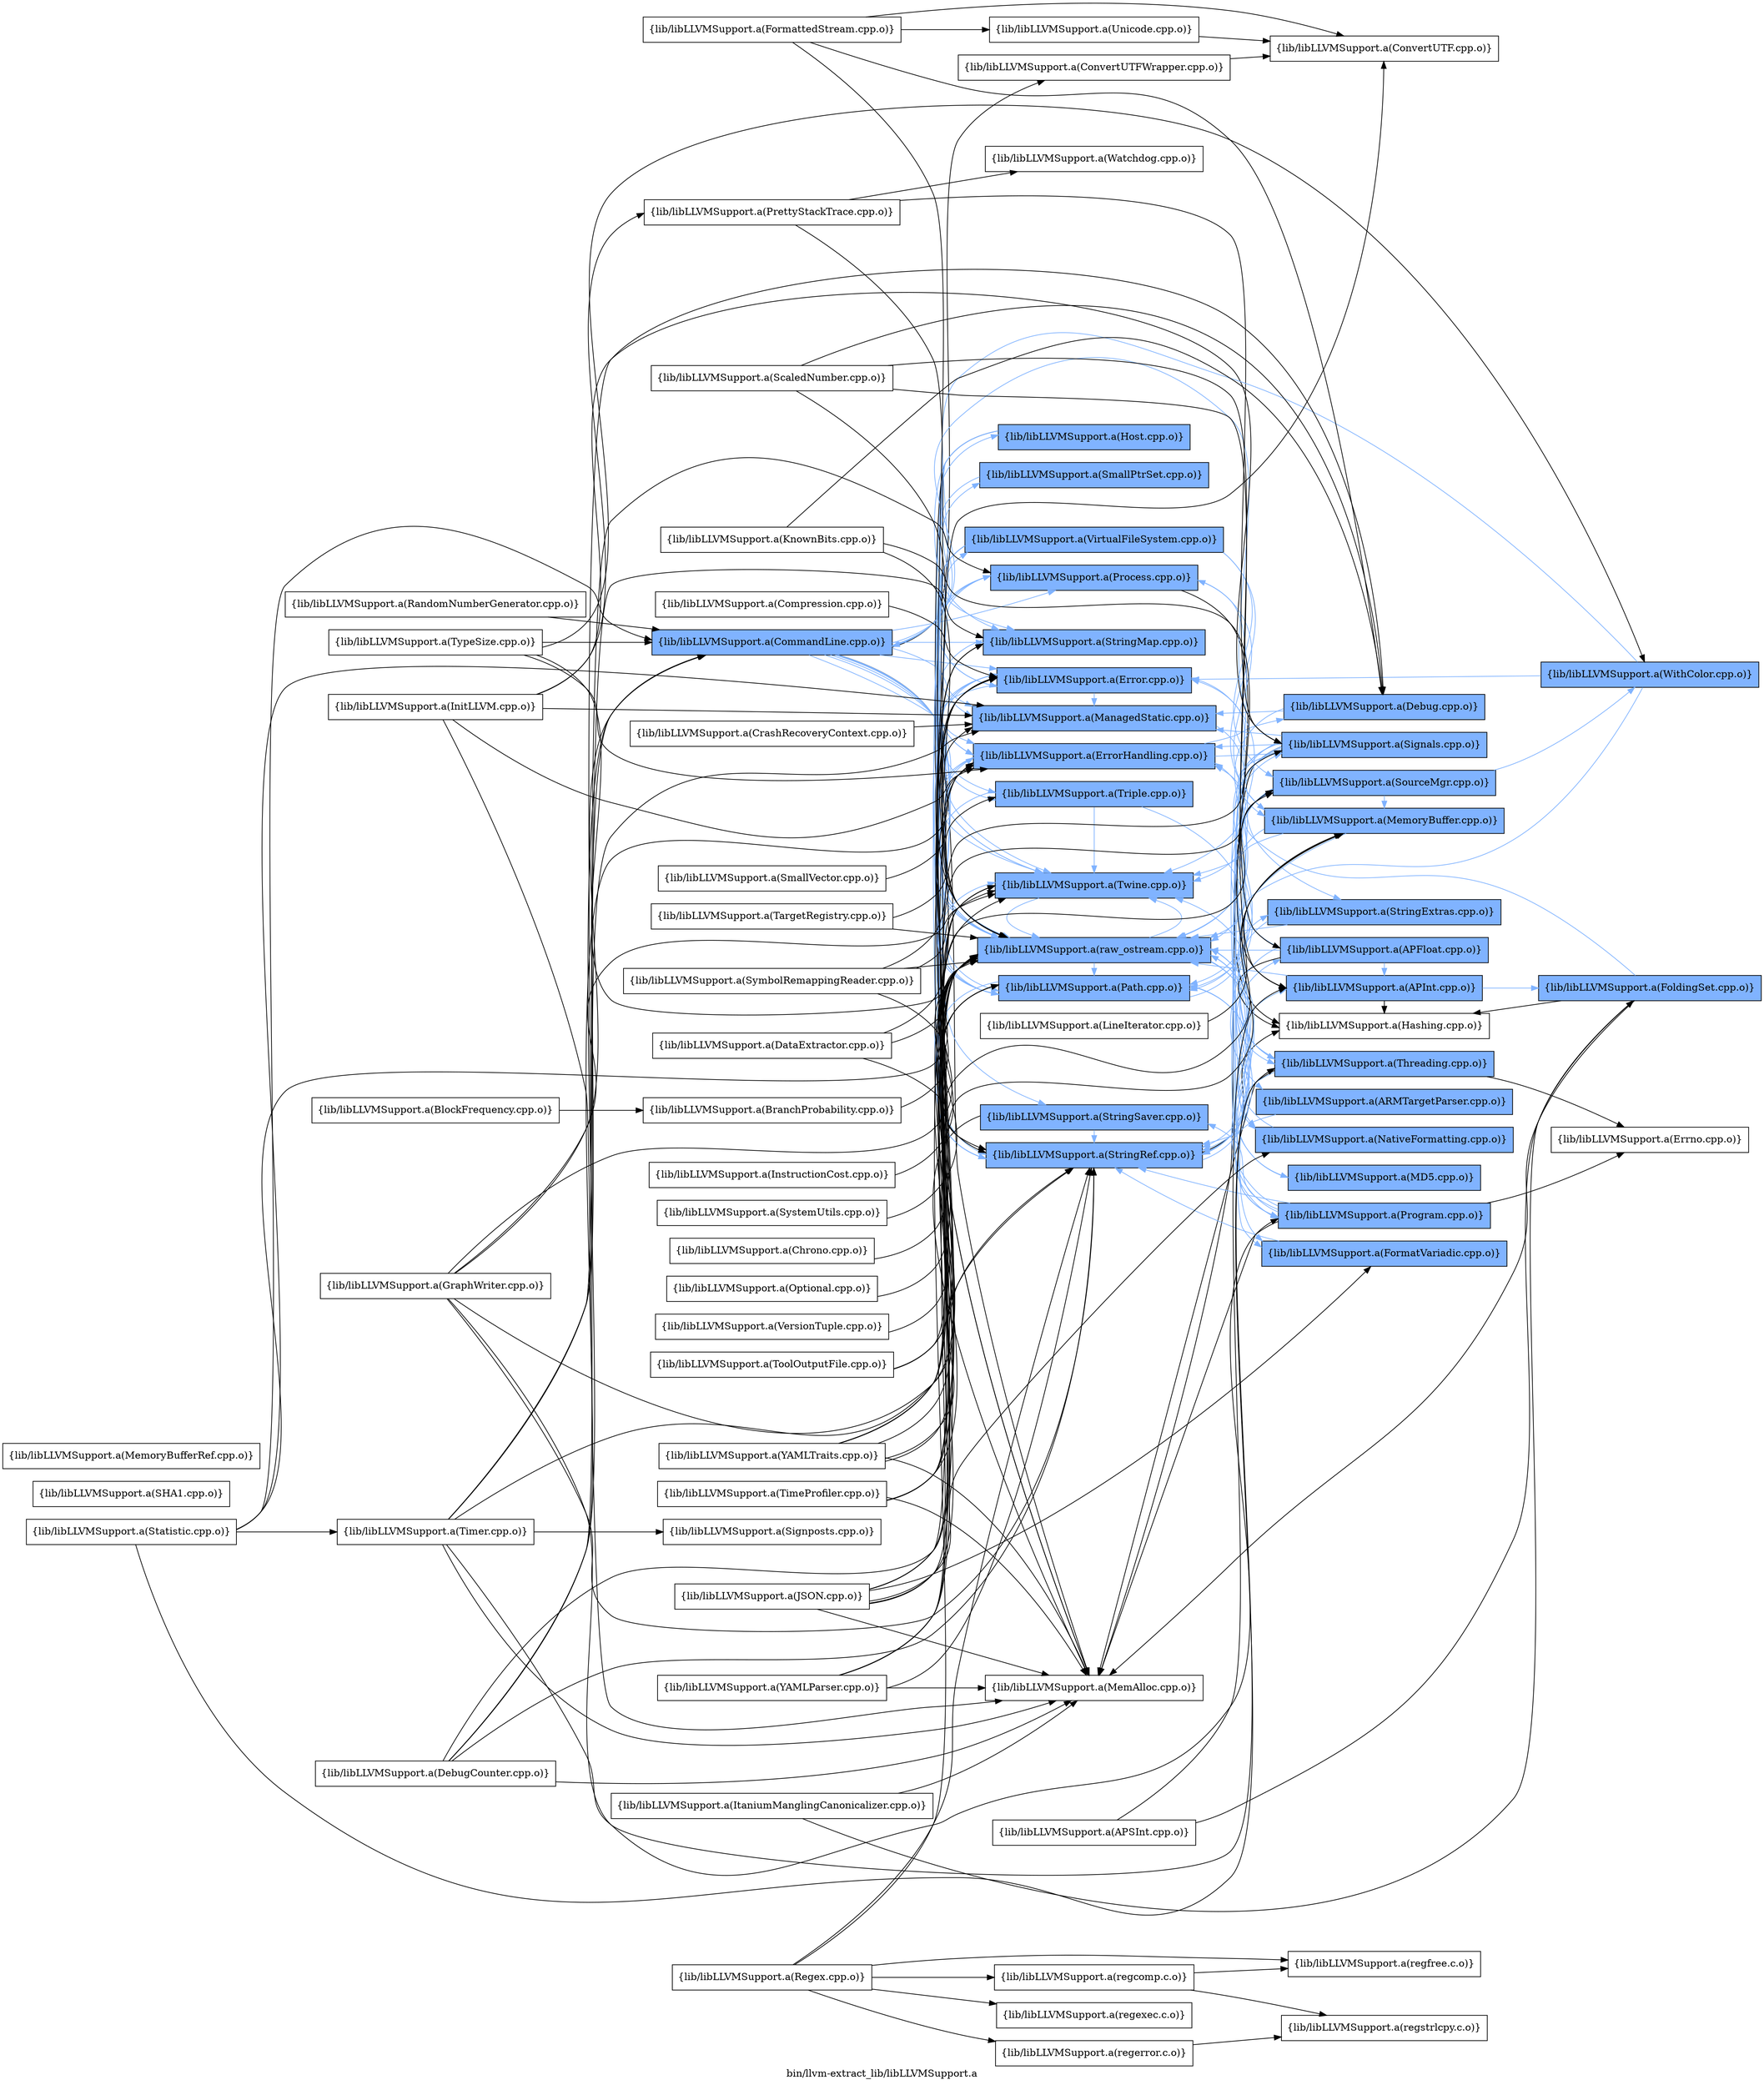 digraph "bin/llvm-extract_lib/libLLVMSupport.a" {
	label="bin/llvm-extract_lib/libLLVMSupport.a";
	rankdir=LR;
	{ rank=same; Node0x55bbb4c92db8;  }
	{ rank=same; Node0x55bbb4c92138; Node0x55bbb4c95d88; Node0x55bbb4c95068; Node0x55bbb4c919b8; Node0x55bbb4c90d38; Node0x55bbb4c91e18; Node0x55bbb4c918c8; Node0x55bbb4c90fb8; Node0x55bbb4c8d7c8; Node0x55bbb4c96698; Node0x55bbb4c960a8; Node0x55bbb4c94ca8; Node0x55bbb4c8d8b8; Node0x55bbb4c94938; Node0x55bbb4c955b8; Node0x55bbb4c94e88;  }
	{ rank=same; Node0x55bbb4c965f8; Node0x55bbb4c95978; Node0x55bbb4c8e5d8; Node0x55bbb4c8d408; Node0x55bbb4c90f68; Node0x55bbb4c8fe88; Node0x55bbb4c8e0d8; Node0x55bbb4c95a18; Node0x55bbb4c901f8; Node0x55bbb4c90798; Node0x55bbb4c8f2a8; Node0x55bbb4c8fd48; Node0x55bbb4c94208; Node0x55bbb4c8f578; Node0x55bbb4c91698;  }
	{ rank=same; Node0x55bbb4c92db8;  }
	{ rank=same; Node0x55bbb4c92138; Node0x55bbb4c95d88; Node0x55bbb4c95068; Node0x55bbb4c919b8; Node0x55bbb4c90d38; Node0x55bbb4c91e18; Node0x55bbb4c918c8; Node0x55bbb4c90fb8; Node0x55bbb4c8d7c8; Node0x55bbb4c96698; Node0x55bbb4c960a8; Node0x55bbb4c94ca8; Node0x55bbb4c8d8b8; Node0x55bbb4c94938; Node0x55bbb4c955b8; Node0x55bbb4c94e88;  }
	{ rank=same; Node0x55bbb4c965f8; Node0x55bbb4c95978; Node0x55bbb4c8e5d8; Node0x55bbb4c8d408; Node0x55bbb4c90f68; Node0x55bbb4c8fe88; Node0x55bbb4c8e0d8; Node0x55bbb4c95a18; Node0x55bbb4c901f8; Node0x55bbb4c90798; Node0x55bbb4c8f2a8; Node0x55bbb4c8fd48; Node0x55bbb4c94208; Node0x55bbb4c8f578; Node0x55bbb4c91698;  }

	Node0x55bbb4c92db8 [shape=record,shape=box,group=1,style=filled,fillcolor="0.600000 0.5 1",label="{lib/libLLVMSupport.a(CommandLine.cpp.o)}"];
	Node0x55bbb4c92db8 -> Node0x55bbb4c92138;
	Node0x55bbb4c92db8 -> Node0x55bbb4c95d88[color="0.600000 0.5 1"];
	Node0x55bbb4c92db8 -> Node0x55bbb4c95068[color="0.600000 0.5 1"];
	Node0x55bbb4c92db8 -> Node0x55bbb4c919b8[color="0.600000 0.5 1"];
	Node0x55bbb4c92db8 -> Node0x55bbb4c90d38;
	Node0x55bbb4c92db8 -> Node0x55bbb4c91e18[color="0.600000 0.5 1"];
	Node0x55bbb4c92db8 -> Node0x55bbb4c918c8[color="0.600000 0.5 1"];
	Node0x55bbb4c92db8 -> Node0x55bbb4c90fb8[color="0.600000 0.5 1"];
	Node0x55bbb4c92db8 -> Node0x55bbb4c8d7c8[color="0.600000 0.5 1"];
	Node0x55bbb4c92db8 -> Node0x55bbb4c96698[color="0.600000 0.5 1"];
	Node0x55bbb4c92db8 -> Node0x55bbb4c960a8[color="0.600000 0.5 1"];
	Node0x55bbb4c92db8 -> Node0x55bbb4c94ca8[color="0.600000 0.5 1"];
	Node0x55bbb4c92db8 -> Node0x55bbb4c8d8b8[color="0.600000 0.5 1"];
	Node0x55bbb4c92db8 -> Node0x55bbb4c94938[color="0.600000 0.5 1"];
	Node0x55bbb4c92db8 -> Node0x55bbb4c955b8[color="0.600000 0.5 1"];
	Node0x55bbb4c92db8 -> Node0x55bbb4c94e88[color="0.600000 0.5 1"];
	Node0x55bbb4c95d88 [shape=record,shape=box,group=1,style=filled,fillcolor="0.600000 0.5 1",label="{lib/libLLVMSupport.a(Error.cpp.o)}"];
	Node0x55bbb4c95d88 -> Node0x55bbb4c95068[color="0.600000 0.5 1"];
	Node0x55bbb4c95d88 -> Node0x55bbb4c919b8[color="0.600000 0.5 1"];
	Node0x55bbb4c95d88 -> Node0x55bbb4c960a8[color="0.600000 0.5 1"];
	Node0x55bbb4c95d88 -> Node0x55bbb4c8d8b8[color="0.600000 0.5 1"];
	Node0x55bbb4c8d958 [shape=record,shape=box,group=0,label="{lib/libLLVMSupport.a(InitLLVM.cpp.o)}"];
	Node0x55bbb4c8d958 -> Node0x55bbb4c95068;
	Node0x55bbb4c8d958 -> Node0x55bbb4c919b8;
	Node0x55bbb4c8d958 -> Node0x55bbb4c90d38;
	Node0x55bbb4c8d958 -> Node0x55bbb4c94168;
	Node0x55bbb4c8d958 -> Node0x55bbb4c8e5d8;
	Node0x55bbb4c919b8 [shape=record,shape=box,group=1,style=filled,fillcolor="0.600000 0.5 1",label="{lib/libLLVMSupport.a(ManagedStatic.cpp.o)}"];
	Node0x55bbb4c919b8 -> Node0x55bbb4c8d408[color="0.600000 0.5 1"];
	Node0x55bbb4c90d38 [shape=record,shape=box,group=0,label="{lib/libLLVMSupport.a(MemAlloc.cpp.o)}"];
	Node0x55bbb4c93718 [shape=record,shape=box,group=0,label="{lib/libLLVMSupport.a(Regex.cpp.o)}"];
	Node0x55bbb4c93718 -> Node0x55bbb4c8d7c8;
	Node0x55bbb4c93718 -> Node0x55bbb4c960a8;
	Node0x55bbb4c93718 -> Node0x55bbb4c8d048;
	Node0x55bbb4c93718 -> Node0x55bbb4c8dd68;
	Node0x55bbb4c93718 -> Node0x55bbb4c96148;
	Node0x55bbb4c93718 -> Node0x55bbb4c95a68;
	Node0x55bbb4c91e18 [shape=record,shape=box,group=1,style=filled,fillcolor="0.600000 0.5 1",label="{lib/libLLVMSupport.a(SmallPtrSet.cpp.o)}"];
	Node0x55bbb4c91e18 -> Node0x55bbb4c95068[color="0.600000 0.5 1"];
	Node0x55bbb4c90798 [shape=record,shape=box,group=1,style=filled,fillcolor="0.600000 0.5 1",label="{lib/libLLVMSupport.a(SourceMgr.cpp.o)}"];
	Node0x55bbb4c90798 -> Node0x55bbb4c901f8[color="0.600000 0.5 1"];
	Node0x55bbb4c90798 -> Node0x55bbb4c8d7c8[color="0.600000 0.5 1"];
	Node0x55bbb4c90798 -> Node0x55bbb4c960a8[color="0.600000 0.5 1"];
	Node0x55bbb4c90798 -> Node0x55bbb4c8f2f8[color="0.600000 0.5 1"];
	Node0x55bbb4c90798 -> Node0x55bbb4c8d8b8[color="0.600000 0.5 1"];
	Node0x55bbb4c90798 -> Node0x55bbb4c955b8[color="0.600000 0.5 1"];
	Node0x55bbb4c8d7c8 [shape=record,shape=box,group=1,style=filled,fillcolor="0.600000 0.5 1",label="{lib/libLLVMSupport.a(StringRef.cpp.o)}"];
	Node0x55bbb4c8d7c8 -> Node0x55bbb4c90f68[color="0.600000 0.5 1"];
	Node0x55bbb4c8d7c8 -> Node0x55bbb4c8fe88[color="0.600000 0.5 1"];
	Node0x55bbb4c8d7c8 -> Node0x55bbb4c95d88[color="0.600000 0.5 1"];
	Node0x55bbb4c8d7c8 -> Node0x55bbb4c8e0d8;
	Node0x55bbb4c8cfa8 [shape=record,shape=box,group=0,label="{lib/libLLVMSupport.a(SystemUtils.cpp.o)}"];
	Node0x55bbb4c8cfa8 -> Node0x55bbb4c8d8b8;
	Node0x55bbb4c92318 [shape=record,shape=box,group=0,label="{lib/libLLVMSupport.a(ToolOutputFile.cpp.o)}"];
	Node0x55bbb4c92318 -> Node0x55bbb4c8d8b8;
	Node0x55bbb4c92318 -> Node0x55bbb4c955b8;
	Node0x55bbb4c92318 -> Node0x55bbb4c8e5d8;
	Node0x55bbb4c8d8b8 [shape=record,shape=box,group=1,style=filled,fillcolor="0.600000 0.5 1",label="{lib/libLLVMSupport.a(raw_ostream.cpp.o)}"];
	Node0x55bbb4c8d8b8 -> Node0x55bbb4c95d88[color="0.600000 0.5 1"];
	Node0x55bbb4c8d8b8 -> Node0x55bbb4c95068[color="0.600000 0.5 1"];
	Node0x55bbb4c8d8b8 -> Node0x55bbb4c8f2a8[color="0.600000 0.5 1"];
	Node0x55bbb4c8d8b8 -> Node0x55bbb4c8fd48[color="0.600000 0.5 1"];
	Node0x55bbb4c8d8b8 -> Node0x55bbb4c960a8[color="0.600000 0.5 1"];
	Node0x55bbb4c8d8b8 -> Node0x55bbb4c955b8[color="0.600000 0.5 1"];
	Node0x55bbb4c8d8b8 -> Node0x55bbb4c94e88[color="0.600000 0.5 1"];
	Node0x55bbb4c8d8b8 -> Node0x55bbb4c94208[color="0.600000 0.5 1"];
	Node0x55bbb4c95978 [shape=record,shape=box,group=1,style=filled,fillcolor="0.600000 0.5 1",label="{lib/libLLVMSupport.a(Debug.cpp.o)}"];
	Node0x55bbb4c95978 -> Node0x55bbb4c919b8[color="0.600000 0.5 1"];
	Node0x55bbb4c95978 -> Node0x55bbb4c8d8b8[color="0.600000 0.5 1"];
	Node0x55bbb4c90f68 [shape=record,shape=box,group=1,style=filled,fillcolor="0.600000 0.5 1",label="{lib/libLLVMSupport.a(APFloat.cpp.o)}"];
	Node0x55bbb4c90f68 -> Node0x55bbb4c8fe88[color="0.600000 0.5 1"];
	Node0x55bbb4c90f68 -> Node0x55bbb4c95d88[color="0.600000 0.5 1"];
	Node0x55bbb4c90f68 -> Node0x55bbb4c8e0d8;
	Node0x55bbb4c90f68 -> Node0x55bbb4c8d7c8[color="0.600000 0.5 1"];
	Node0x55bbb4c90f68 -> Node0x55bbb4c8d8b8[color="0.600000 0.5 1"];
	Node0x55bbb4c8fe88 [shape=record,shape=box,group=1,style=filled,fillcolor="0.600000 0.5 1",label="{lib/libLLVMSupport.a(APInt.cpp.o)}"];
	Node0x55bbb4c8fe88 -> Node0x55bbb4c94488[color="0.600000 0.5 1"];
	Node0x55bbb4c8fe88 -> Node0x55bbb4c8e0d8;
	Node0x55bbb4c8fe88 -> Node0x55bbb4c8d8b8[color="0.600000 0.5 1"];
	Node0x55bbb4c95068 [shape=record,shape=box,group=1,style=filled,fillcolor="0.600000 0.5 1",label="{lib/libLLVMSupport.a(ErrorHandling.cpp.o)}"];
	Node0x55bbb4c95068 -> Node0x55bbb4c95978[color="0.600000 0.5 1"];
	Node0x55bbb4c95068 -> Node0x55bbb4c960a8[color="0.600000 0.5 1"];
	Node0x55bbb4c95068 -> Node0x55bbb4c8d8b8[color="0.600000 0.5 1"];
	Node0x55bbb4c95068 -> Node0x55bbb4c8e5d8[color="0.600000 0.5 1"];
	Node0x55bbb4c8f578 [shape=record,shape=box,group=1,style=filled,fillcolor="0.600000 0.5 1",label="{lib/libLLVMSupport.a(MD5.cpp.o)}"];
	Node0x55bbb4c8f578 -> Node0x55bbb4c8d8b8[color="0.600000 0.5 1"];
	Node0x55bbb4c92f98 [shape=record,shape=box,group=0,label="{lib/libLLVMSupport.a(SHA1.cpp.o)}"];
	Node0x55bbb4c918c8 [shape=record,shape=box,group=1,style=filled,fillcolor="0.600000 0.5 1",label="{lib/libLLVMSupport.a(StringMap.cpp.o)}"];
	Node0x55bbb4c918c8 -> Node0x55bbb4c95068[color="0.600000 0.5 1"];
	Node0x55bbb4c96698 [shape=record,shape=box,group=1,style=filled,fillcolor="0.600000 0.5 1",label="{lib/libLLVMSupport.a(Triple.cpp.o)}"];
	Node0x55bbb4c96698 -> Node0x55bbb4c8d7c8[color="0.600000 0.5 1"];
	Node0x55bbb4c96698 -> Node0x55bbb4c95a18[color="0.600000 0.5 1"];
	Node0x55bbb4c96698 -> Node0x55bbb4c960a8[color="0.600000 0.5 1"];
	Node0x55bbb4c8e308 [shape=record,shape=box,group=0,label="{lib/libLLVMSupport.a(TargetRegistry.cpp.o)}"];
	Node0x55bbb4c8e308 -> Node0x55bbb4c96698;
	Node0x55bbb4c8e308 -> Node0x55bbb4c8d8b8;
	Node0x55bbb4c94c58 [shape=record,shape=box,group=0,label="{lib/libLLVMSupport.a(FormattedStream.cpp.o)}"];
	Node0x55bbb4c94c58 -> Node0x55bbb4c965f8;
	Node0x55bbb4c94c58 -> Node0x55bbb4c95978;
	Node0x55bbb4c94c58 -> Node0x55bbb4c943e8;
	Node0x55bbb4c94c58 -> Node0x55bbb4c8d8b8;
	Node0x55bbb4c91698 [shape=record,shape=box,group=1,style=filled,fillcolor="0.600000 0.5 1",label="{lib/libLLVMSupport.a(StringExtras.cpp.o)}"];
	Node0x55bbb4c91698 -> Node0x55bbb4c8d7c8[color="0.600000 0.5 1"];
	Node0x55bbb4c91698 -> Node0x55bbb4c8d8b8[color="0.600000 0.5 1"];
	Node0x55bbb4c94488 [shape=record,shape=box,group=1,style=filled,fillcolor="0.600000 0.5 1",label="{lib/libLLVMSupport.a(FoldingSet.cpp.o)}"];
	Node0x55bbb4c94488 -> Node0x55bbb4c95068[color="0.600000 0.5 1"];
	Node0x55bbb4c94488 -> Node0x55bbb4c8e0d8;
	Node0x55bbb4c94488 -> Node0x55bbb4c90d38;
	Node0x55bbb4c8e0d8 [shape=record,shape=box,group=0,label="{lib/libLLVMSupport.a(Hashing.cpp.o)}"];
	Node0x55bbb4c954c8 [shape=record,shape=box,group=0,label="{lib/libLLVMSupport.a(TypeSize.cpp.o)}"];
	Node0x55bbb4c954c8 -> Node0x55bbb4c92db8;
	Node0x55bbb4c954c8 -> Node0x55bbb4c95068;
	Node0x55bbb4c954c8 -> Node0x55bbb4c8f2f8;
	Node0x55bbb4c954c8 -> Node0x55bbb4c8d8b8;
	Node0x55bbb4c960a8 [shape=record,shape=box,group=1,style=filled,fillcolor="0.600000 0.5 1",label="{lib/libLLVMSupport.a(Twine.cpp.o)}"];
	Node0x55bbb4c960a8 -> Node0x55bbb4c8d8b8[color="0.600000 0.5 1"];
	Node0x55bbb4c90fb8 [shape=record,shape=box,group=1,style=filled,fillcolor="0.600000 0.5 1",label="{lib/libLLVMSupport.a(StringSaver.cpp.o)}"];
	Node0x55bbb4c90fb8 -> Node0x55bbb4c90d38;
	Node0x55bbb4c90fb8 -> Node0x55bbb4c8d7c8[color="0.600000 0.5 1"];
	Node0x55bbb4c955b8 [shape=record,shape=box,group=1,style=filled,fillcolor="0.600000 0.5 1",label="{lib/libLLVMSupport.a(Path.cpp.o)}"];
	Node0x55bbb4c955b8 -> Node0x55bbb4c95d88[color="0.600000 0.5 1"];
	Node0x55bbb4c955b8 -> Node0x55bbb4c8f578[color="0.600000 0.5 1"];
	Node0x55bbb4c955b8 -> Node0x55bbb4c8d7c8[color="0.600000 0.5 1"];
	Node0x55bbb4c955b8 -> Node0x55bbb4c960a8[color="0.600000 0.5 1"];
	Node0x55bbb4c955b8 -> Node0x55bbb4c94e88[color="0.600000 0.5 1"];
	Node0x55bbb4c955b8 -> Node0x55bbb4c8e5d8[color="0.600000 0.5 1"];
	Node0x55bbb4c90478 [shape=record,shape=box,group=0,label="{lib/libLLVMSupport.a(Chrono.cpp.o)}"];
	Node0x55bbb4c90478 -> Node0x55bbb4c8d8b8;
	Node0x55bbb4c94168 [shape=record,shape=box,group=0,label="{lib/libLLVMSupport.a(PrettyStackTrace.cpp.o)}"];
	Node0x55bbb4c94168 -> Node0x55bbb4c8d8b8;
	Node0x55bbb4c94168 -> Node0x55bbb4c8e5d8;
	Node0x55bbb4c94168 -> Node0x55bbb4c8cff8;
	Node0x55bbb4c8d278 [shape=record,shape=box,group=0,label="{lib/libLLVMSupport.a(TimeProfiler.cpp.o)}"];
	Node0x55bbb4c8d278 -> Node0x55bbb4c95d88;
	Node0x55bbb4c8d278 -> Node0x55bbb4c90d38;
	Node0x55bbb4c8d278 -> Node0x55bbb4c918c8;
	Node0x55bbb4c8d278 -> Node0x55bbb4c960a8;
	Node0x55bbb4c8d278 -> Node0x55bbb4c8d8b8;
	Node0x55bbb4c8d278 -> Node0x55bbb4c955b8;
	Node0x55bbb4c8e2b8 [shape=record,shape=box,group=0,label="{lib/libLLVMSupport.a(Timer.cpp.o)}"];
	Node0x55bbb4c8e2b8 -> Node0x55bbb4c92db8;
	Node0x55bbb4c8e2b8 -> Node0x55bbb4c919b8;
	Node0x55bbb4c8e2b8 -> Node0x55bbb4c90d38;
	Node0x55bbb4c8e2b8 -> Node0x55bbb4c918c8;
	Node0x55bbb4c8e2b8 -> Node0x55bbb4c92fe8;
	Node0x55bbb4c8e2b8 -> Node0x55bbb4c8d8b8;
	Node0x55bbb4c8e2b8 -> Node0x55bbb4c94e88;
	Node0x55bbb4c8e2b8 -> Node0x55bbb4c8d408;
	Node0x55bbb4c8d408 [shape=record,shape=box,group=1,style=filled,fillcolor="0.600000 0.5 1",label="{lib/libLLVMSupport.a(Threading.cpp.o)}"];
	Node0x55bbb4c8d408 -> Node0x55bbb4c95068[color="0.600000 0.5 1"];
	Node0x55bbb4c8d408 -> Node0x55bbb4c90d38;
	Node0x55bbb4c8d408 -> Node0x55bbb4c8d7c8[color="0.600000 0.5 1"];
	Node0x55bbb4c8d408 -> Node0x55bbb4c960a8[color="0.600000 0.5 1"];
	Node0x55bbb4c8d408 -> Node0x55bbb4c93ad8;
	Node0x55bbb4c8f2a8 [shape=record,shape=box,group=1,style=filled,fillcolor="0.600000 0.5 1",label="{lib/libLLVMSupport.a(FormatVariadic.cpp.o)}"];
	Node0x55bbb4c8f2a8 -> Node0x55bbb4c8d7c8[color="0.600000 0.5 1"];
	Node0x55bbb4c8fd48 [shape=record,shape=box,group=1,style=filled,fillcolor="0.600000 0.5 1",label="{lib/libLLVMSupport.a(NativeFormatting.cpp.o)}"];
	Node0x55bbb4c8fd48 -> Node0x55bbb4c8d8b8[color="0.600000 0.5 1"];
	Node0x55bbb4c901f8 [shape=record,shape=box,group=1,style=filled,fillcolor="0.600000 0.5 1",label="{lib/libLLVMSupport.a(MemoryBuffer.cpp.o)}"];
	Node0x55bbb4c901f8 -> Node0x55bbb4c95d88[color="0.600000 0.5 1"];
	Node0x55bbb4c901f8 -> Node0x55bbb4c960a8[color="0.600000 0.5 1"];
	Node0x55bbb4c901f8 -> Node0x55bbb4c955b8[color="0.600000 0.5 1"];
	Node0x55bbb4c901f8 -> Node0x55bbb4c94e88[color="0.600000 0.5 1"];
	Node0x55bbb4c901f8 -> Node0x55bbb4c94208[color="0.600000 0.5 1"];
	Node0x55bbb4c92138 [shape=record,shape=box,group=0,label="{lib/libLLVMSupport.a(ConvertUTFWrapper.cpp.o)}"];
	Node0x55bbb4c92138 -> Node0x55bbb4c965f8;
	Node0x55bbb4c94ca8 [shape=record,shape=box,group=1,style=filled,fillcolor="0.600000 0.5 1",label="{lib/libLLVMSupport.a(VirtualFileSystem.cpp.o)}"];
	Node0x55bbb4c94ca8 -> Node0x55bbb4c95d88[color="0.600000 0.5 1"];
	Node0x55bbb4c94ca8 -> Node0x55bbb4c90d38;
	Node0x55bbb4c94ca8 -> Node0x55bbb4c901f8[color="0.600000 0.5 1"];
	Node0x55bbb4c94ca8 -> Node0x55bbb4c90798[color="0.600000 0.5 1"];
	Node0x55bbb4c94ca8 -> Node0x55bbb4c918c8[color="0.600000 0.5 1"];
	Node0x55bbb4c94ca8 -> Node0x55bbb4c8d7c8[color="0.600000 0.5 1"];
	Node0x55bbb4c94ca8 -> Node0x55bbb4c960a8[color="0.600000 0.5 1"];
	Node0x55bbb4c94ca8 -> Node0x55bbb4c8d8b8[color="0.600000 0.5 1"];
	Node0x55bbb4c94ca8 -> Node0x55bbb4c955b8[color="0.600000 0.5 1"];
	Node0x55bbb4c94938 [shape=record,shape=box,group=1,style=filled,fillcolor="0.600000 0.5 1",label="{lib/libLLVMSupport.a(Host.cpp.o)}"];
	Node0x55bbb4c94938 -> Node0x55bbb4c90d38;
	Node0x55bbb4c94938 -> Node0x55bbb4c918c8[color="0.600000 0.5 1"];
	Node0x55bbb4c94938 -> Node0x55bbb4c8d7c8[color="0.600000 0.5 1"];
	Node0x55bbb4c94938 -> Node0x55bbb4c96698[color="0.600000 0.5 1"];
	Node0x55bbb4c94938 -> Node0x55bbb4c8d8b8[color="0.600000 0.5 1"];
	Node0x55bbb4c94e88 [shape=record,shape=box,group=1,style=filled,fillcolor="0.600000 0.5 1",label="{lib/libLLVMSupport.a(Process.cpp.o)}"];
	Node0x55bbb4c94e88 -> Node0x55bbb4c95d88[color="0.600000 0.5 1"];
	Node0x55bbb4c94e88 -> Node0x55bbb4c8e0d8;
	Node0x55bbb4c94e88 -> Node0x55bbb4c919b8[color="0.600000 0.5 1"];
	Node0x55bbb4c94e88 -> Node0x55bbb4c91698[color="0.600000 0.5 1"];
	Node0x55bbb4c94e88 -> Node0x55bbb4c955b8[color="0.600000 0.5 1"];
	Node0x55bbb4c965f8 [shape=record,shape=box,group=0,label="{lib/libLLVMSupport.a(ConvertUTF.cpp.o)}"];
	Node0x55bbb4c8e5d8 [shape=record,shape=box,group=1,style=filled,fillcolor="0.600000 0.5 1",label="{lib/libLLVMSupport.a(Signals.cpp.o)}"];
	Node0x55bbb4c8e5d8 -> Node0x55bbb4c92db8[color="0.600000 0.5 1"];
	Node0x55bbb4c8e5d8 -> Node0x55bbb4c95068[color="0.600000 0.5 1"];
	Node0x55bbb4c8e5d8 -> Node0x55bbb4c8f2a8[color="0.600000 0.5 1"];
	Node0x55bbb4c8e5d8 -> Node0x55bbb4c919b8[color="0.600000 0.5 1"];
	Node0x55bbb4c8e5d8 -> Node0x55bbb4c90d38;
	Node0x55bbb4c8e5d8 -> Node0x55bbb4c901f8[color="0.600000 0.5 1"];
	Node0x55bbb4c8e5d8 -> Node0x55bbb4c8fd48[color="0.600000 0.5 1"];
	Node0x55bbb4c8e5d8 -> Node0x55bbb4c8d7c8[color="0.600000 0.5 1"];
	Node0x55bbb4c8e5d8 -> Node0x55bbb4c960a8[color="0.600000 0.5 1"];
	Node0x55bbb4c8e5d8 -> Node0x55bbb4c8d8b8[color="0.600000 0.5 1"];
	Node0x55bbb4c8e5d8 -> Node0x55bbb4c955b8[color="0.600000 0.5 1"];
	Node0x55bbb4c8e5d8 -> Node0x55bbb4c94208[color="0.600000 0.5 1"];
	Node0x55bbb4c8e5d8 -> Node0x55bbb4c8d408[color="0.600000 0.5 1"];
	Node0x55bbb4c943e8 [shape=record,shape=box,group=0,label="{lib/libLLVMSupport.a(Unicode.cpp.o)}"];
	Node0x55bbb4c943e8 -> Node0x55bbb4c965f8;
	Node0x55bbb4c91288 [shape=record,shape=box,group=0,label="{lib/libLLVMSupport.a(InstructionCost.cpp.o)}"];
	Node0x55bbb4c91288 -> Node0x55bbb4c8d8b8;
	Node0x55bbb4c94208 [shape=record,shape=box,group=1,style=filled,fillcolor="0.600000 0.5 1",label="{lib/libLLVMSupport.a(Program.cpp.o)}"];
	Node0x55bbb4c94208 -> Node0x55bbb4c90d38;
	Node0x55bbb4c94208 -> Node0x55bbb4c91698[color="0.600000 0.5 1"];
	Node0x55bbb4c94208 -> Node0x55bbb4c90fb8[color="0.600000 0.5 1"];
	Node0x55bbb4c94208 -> Node0x55bbb4c8d7c8[color="0.600000 0.5 1"];
	Node0x55bbb4c94208 -> Node0x55bbb4c8d8b8[color="0.600000 0.5 1"];
	Node0x55bbb4c94208 -> Node0x55bbb4c955b8[color="0.600000 0.5 1"];
	Node0x55bbb4c94208 -> Node0x55bbb4c93ad8;
	Node0x55bbb4c8cff8 [shape=record,shape=box,group=0,label="{lib/libLLVMSupport.a(Watchdog.cpp.o)}"];
	Node0x55bbb4c93448 [shape=record,shape=box,group=0,label="{lib/libLLVMSupport.a(RandomNumberGenerator.cpp.o)}"];
	Node0x55bbb4c93448 -> Node0x55bbb4c92db8;
	Node0x55bbb4c8d048 [shape=record,shape=box,group=0,label="{lib/libLLVMSupport.a(regcomp.c.o)}"];
	Node0x55bbb4c8d048 -> Node0x55bbb4c95a68;
	Node0x55bbb4c8d048 -> Node0x55bbb4c96648;
	Node0x55bbb4c8dd68 [shape=record,shape=box,group=0,label="{lib/libLLVMSupport.a(regerror.c.o)}"];
	Node0x55bbb4c8dd68 -> Node0x55bbb4c96648;
	Node0x55bbb4c96148 [shape=record,shape=box,group=0,label="{lib/libLLVMSupport.a(regexec.c.o)}"];
	Node0x55bbb4c95a68 [shape=record,shape=box,group=0,label="{lib/libLLVMSupport.a(regfree.c.o)}"];
	Node0x55bbb4c90068 [shape=record,shape=box,group=0,label="{lib/libLLVMSupport.a(SmallVector.cpp.o)}"];
	Node0x55bbb4c90068 -> Node0x55bbb4c95068;
	Node0x55bbb4c8f2f8 [shape=record,shape=box,group=1,style=filled,fillcolor="0.600000 0.5 1",label="{lib/libLLVMSupport.a(WithColor.cpp.o)}"];
	Node0x55bbb4c8f2f8 -> Node0x55bbb4c92db8[color="0.600000 0.5 1"];
	Node0x55bbb4c8f2f8 -> Node0x55bbb4c95d88[color="0.600000 0.5 1"];
	Node0x55bbb4c8f2f8 -> Node0x55bbb4c8d8b8[color="0.600000 0.5 1"];
	Node0x55bbb4c8f618 [shape=record,shape=box,group=0,label="{lib/libLLVMSupport.a(Statistic.cpp.o)}"];
	Node0x55bbb4c8f618 -> Node0x55bbb4c92db8;
	Node0x55bbb4c8f618 -> Node0x55bbb4c919b8;
	Node0x55bbb4c8f618 -> Node0x55bbb4c8e2b8;
	Node0x55bbb4c8f618 -> Node0x55bbb4c8d8b8;
	Node0x55bbb4c8f618 -> Node0x55bbb4c8d408;
	Node0x55bbb4c8ea38 [shape=record,shape=box,group=0,label="{lib/libLLVMSupport.a(JSON.cpp.o)}"];
	Node0x55bbb4c8ea38 -> Node0x55bbb4c965f8;
	Node0x55bbb4c8ea38 -> Node0x55bbb4c95d88;
	Node0x55bbb4c8ea38 -> Node0x55bbb4c8f2a8;
	Node0x55bbb4c8ea38 -> Node0x55bbb4c90d38;
	Node0x55bbb4c8ea38 -> Node0x55bbb4c8fd48;
	Node0x55bbb4c8ea38 -> Node0x55bbb4c8d7c8;
	Node0x55bbb4c8ea38 -> Node0x55bbb4c960a8;
	Node0x55bbb4c8ea38 -> Node0x55bbb4c8d8b8;
	Node0x55bbb4c92fe8 [shape=record,shape=box,group=0,label="{lib/libLLVMSupport.a(Signposts.cpp.o)}"];
	Node0x55bbb4c95a18 [shape=record,shape=box,group=1,style=filled,fillcolor="0.600000 0.5 1",label="{lib/libLLVMSupport.a(ARMTargetParser.cpp.o)}"];
	Node0x55bbb4c95a18 -> Node0x55bbb4c8d7c8[color="0.600000 0.5 1"];
	Node0x55bbb4c8e178 [shape=record,shape=box,group=0,label="{lib/libLLVMSupport.a(YAMLParser.cpp.o)}"];
	Node0x55bbb4c8e178 -> Node0x55bbb4c95068;
	Node0x55bbb4c8e178 -> Node0x55bbb4c90d38;
	Node0x55bbb4c8e178 -> Node0x55bbb4c901f8;
	Node0x55bbb4c8e178 -> Node0x55bbb4c90798;
	Node0x55bbb4c8e178 -> Node0x55bbb4c8d7c8;
	Node0x55bbb4c8e178 -> Node0x55bbb4c8d8b8;
	Node0x55bbb4c96648 [shape=record,shape=box,group=0,label="{lib/libLLVMSupport.a(regstrlcpy.c.o)}"];
	Node0x55bbb4c933a8 [shape=record,shape=box,group=0,label="{lib/libLLVMSupport.a(CrashRecoveryContext.cpp.o)}"];
	Node0x55bbb4c933a8 -> Node0x55bbb4c919b8;
	Node0x55bbb4c93ad8 [shape=record,shape=box,group=0,label="{lib/libLLVMSupport.a(Errno.cpp.o)}"];
	Node0x55bbb4c91738 [shape=record,shape=box,group=0,label="{lib/libLLVMSupport.a(APSInt.cpp.o)}"];
	Node0x55bbb4c91738 -> Node0x55bbb4c8fe88;
	Node0x55bbb4c91738 -> Node0x55bbb4c94488;
	Node0x55bbb4c8e8a8 [shape=record,shape=box,group=0,label="{lib/libLLVMSupport.a(BlockFrequency.cpp.o)}"];
	Node0x55bbb4c8e8a8 -> Node0x55bbb4c8efd8;
	Node0x55bbb4c8efd8 [shape=record,shape=box,group=0,label="{lib/libLLVMSupport.a(BranchProbability.cpp.o)}"];
	Node0x55bbb4c8efd8 -> Node0x55bbb4c8d8b8;
	Node0x55bbb4c8d458 [shape=record,shape=box,group=0,label="{lib/libLLVMSupport.a(DebugCounter.cpp.o)}"];
	Node0x55bbb4c8d458 -> Node0x55bbb4c92db8;
	Node0x55bbb4c8d458 -> Node0x55bbb4c95978;
	Node0x55bbb4c8d458 -> Node0x55bbb4c919b8;
	Node0x55bbb4c8d458 -> Node0x55bbb4c90d38;
	Node0x55bbb4c8d458 -> Node0x55bbb4c8d7c8;
	Node0x55bbb4c8d458 -> Node0x55bbb4c8d8b8;
	Node0x55bbb4c96a58 [shape=record,shape=box,group=0,label="{lib/libLLVMSupport.a(ScaledNumber.cpp.o)}"];
	Node0x55bbb4c96a58 -> Node0x55bbb4c90f68;
	Node0x55bbb4c96a58 -> Node0x55bbb4c8fe88;
	Node0x55bbb4c96a58 -> Node0x55bbb4c95978;
	Node0x55bbb4c96a58 -> Node0x55bbb4c8d8b8;
	Node0x55bbb4c95dd8 [shape=record,shape=box,group=0,label="{lib/libLLVMSupport.a(GraphWriter.cpp.o)}"];
	Node0x55bbb4c95dd8 -> Node0x55bbb4c92db8;
	Node0x55bbb4c95dd8 -> Node0x55bbb4c8d7c8;
	Node0x55bbb4c95dd8 -> Node0x55bbb4c960a8;
	Node0x55bbb4c95dd8 -> Node0x55bbb4c8d8b8;
	Node0x55bbb4c95dd8 -> Node0x55bbb4c955b8;
	Node0x55bbb4c95dd8 -> Node0x55bbb4c94208;
	Node0x55bbb4c94de8 [shape=record,shape=box,group=0,label="{lib/libLLVMSupport.a(KnownBits.cpp.o)}"];
	Node0x55bbb4c94de8 -> Node0x55bbb4c8fe88;
	Node0x55bbb4c94de8 -> Node0x55bbb4c95978;
	Node0x55bbb4c94de8 -> Node0x55bbb4c8d8b8;
	Node0x55bbb4c92f48 [shape=record,shape=box,group=0,label="{lib/libLLVMSupport.a(Optional.cpp.o)}"];
	Node0x55bbb4c92f48 -> Node0x55bbb4c8d8b8;
	Node0x55bbb4c8f1b8 [shape=record,shape=box,group=0,label="{lib/libLLVMSupport.a(MemoryBufferRef.cpp.o)}"];
	Node0x55bbb4c92d18 [shape=record,shape=box,group=0,label="{lib/libLLVMSupport.a(Compression.cpp.o)}"];
	Node0x55bbb4c92d18 -> Node0x55bbb4c95d88;
	Node0x55bbb4c91878 [shape=record,shape=box,group=0,label="{lib/libLLVMSupport.a(ItaniumManglingCanonicalizer.cpp.o)}"];
	Node0x55bbb4c91878 -> Node0x55bbb4c94488;
	Node0x55bbb4c91878 -> Node0x55bbb4c90d38;
	Node0x55bbb4c8fd98 [shape=record,shape=box,group=0,label="{lib/libLLVMSupport.a(LineIterator.cpp.o)}"];
	Node0x55bbb4c8fd98 -> Node0x55bbb4c901f8;
	Node0x55bbb4c8f438 [shape=record,shape=box,group=0,label="{lib/libLLVMSupport.a(SymbolRemappingReader.cpp.o)}"];
	Node0x55bbb4c8f438 -> Node0x55bbb4c95d88;
	Node0x55bbb4c8f438 -> Node0x55bbb4c8d7c8;
	Node0x55bbb4c8f438 -> Node0x55bbb4c960a8;
	Node0x55bbb4c8f438 -> Node0x55bbb4c8d8b8;
	Node0x55bbb4c8ed08 [shape=record,shape=box,group=0,label="{lib/libLLVMSupport.a(DataExtractor.cpp.o)}"];
	Node0x55bbb4c8ed08 -> Node0x55bbb4c95d88;
	Node0x55bbb4c8ed08 -> Node0x55bbb4c8d7c8;
	Node0x55bbb4c8ed08 -> Node0x55bbb4c8d8b8;
	Node0x55bbb4c8e088 [shape=record,shape=box,group=0,label="{lib/libLLVMSupport.a(YAMLTraits.cpp.o)}"];
	Node0x55bbb4c8e088 -> Node0x55bbb4c95068;
	Node0x55bbb4c8e088 -> Node0x55bbb4c90d38;
	Node0x55bbb4c8e088 -> Node0x55bbb4c901f8;
	Node0x55bbb4c8e088 -> Node0x55bbb4c90798;
	Node0x55bbb4c8e088 -> Node0x55bbb4c918c8;
	Node0x55bbb4c8e088 -> Node0x55bbb4c8d7c8;
	Node0x55bbb4c8e088 -> Node0x55bbb4c960a8;
	Node0x55bbb4c8e088 -> Node0x55bbb4c8d8b8;
	Node0x55bbb4c8e948 [shape=record,shape=box,group=0,label="{lib/libLLVMSupport.a(VersionTuple.cpp.o)}"];
	Node0x55bbb4c8e948 -> Node0x55bbb4c8d8b8;
}
